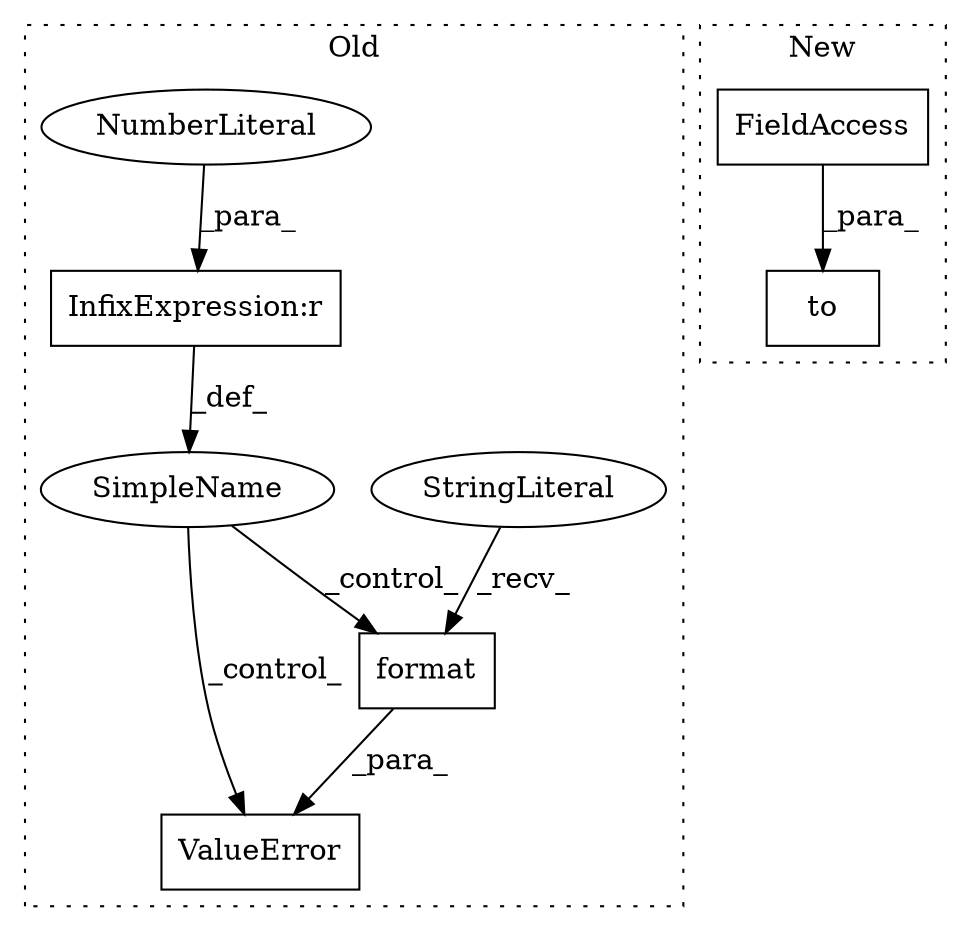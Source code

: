 digraph G {
subgraph cluster0 {
1 [label="ValueError" a="32" s="13635,13736" l="11,1" shape="box"];
4 [label="format" a="32" s="13705,13735" l="7,1" shape="box"];
5 [label="SimpleName" a="42" s="" l="" shape="ellipse"];
6 [label="StringLiteral" a="45" s="13646" l="58" shape="ellipse"];
7 [label="InfixExpression:r" a="27" s="13575" l="4" shape="box"];
8 [label="NumberLiteral" a="34" s="13579" l="1" shape="ellipse"];
label = "Old";
style="dotted";
}
subgraph cluster1 {
2 [label="to" a="32" s="13757,13783" l="3,1" shape="box"];
3 [label="FieldAccess" a="22" s="13760" l="23" shape="box"];
label = "New";
style="dotted";
}
3 -> 2 [label="_para_"];
4 -> 1 [label="_para_"];
5 -> 1 [label="_control_"];
5 -> 4 [label="_control_"];
6 -> 4 [label="_recv_"];
7 -> 5 [label="_def_"];
8 -> 7 [label="_para_"];
}